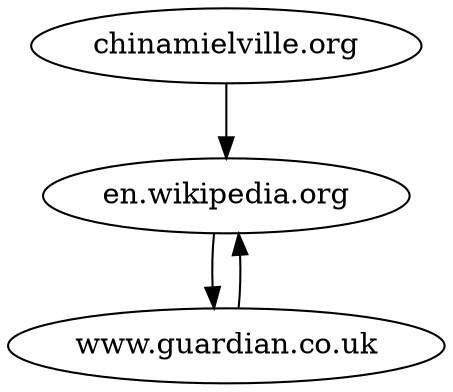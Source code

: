 digraph Demo {

      "en.wikipedia.org" -> "www.guardian.co.uk";
      "www.guardian.co.uk" -> "en.wikipedia.org";
      "chinamielville.org" -> "en.wikipedia.org";
}